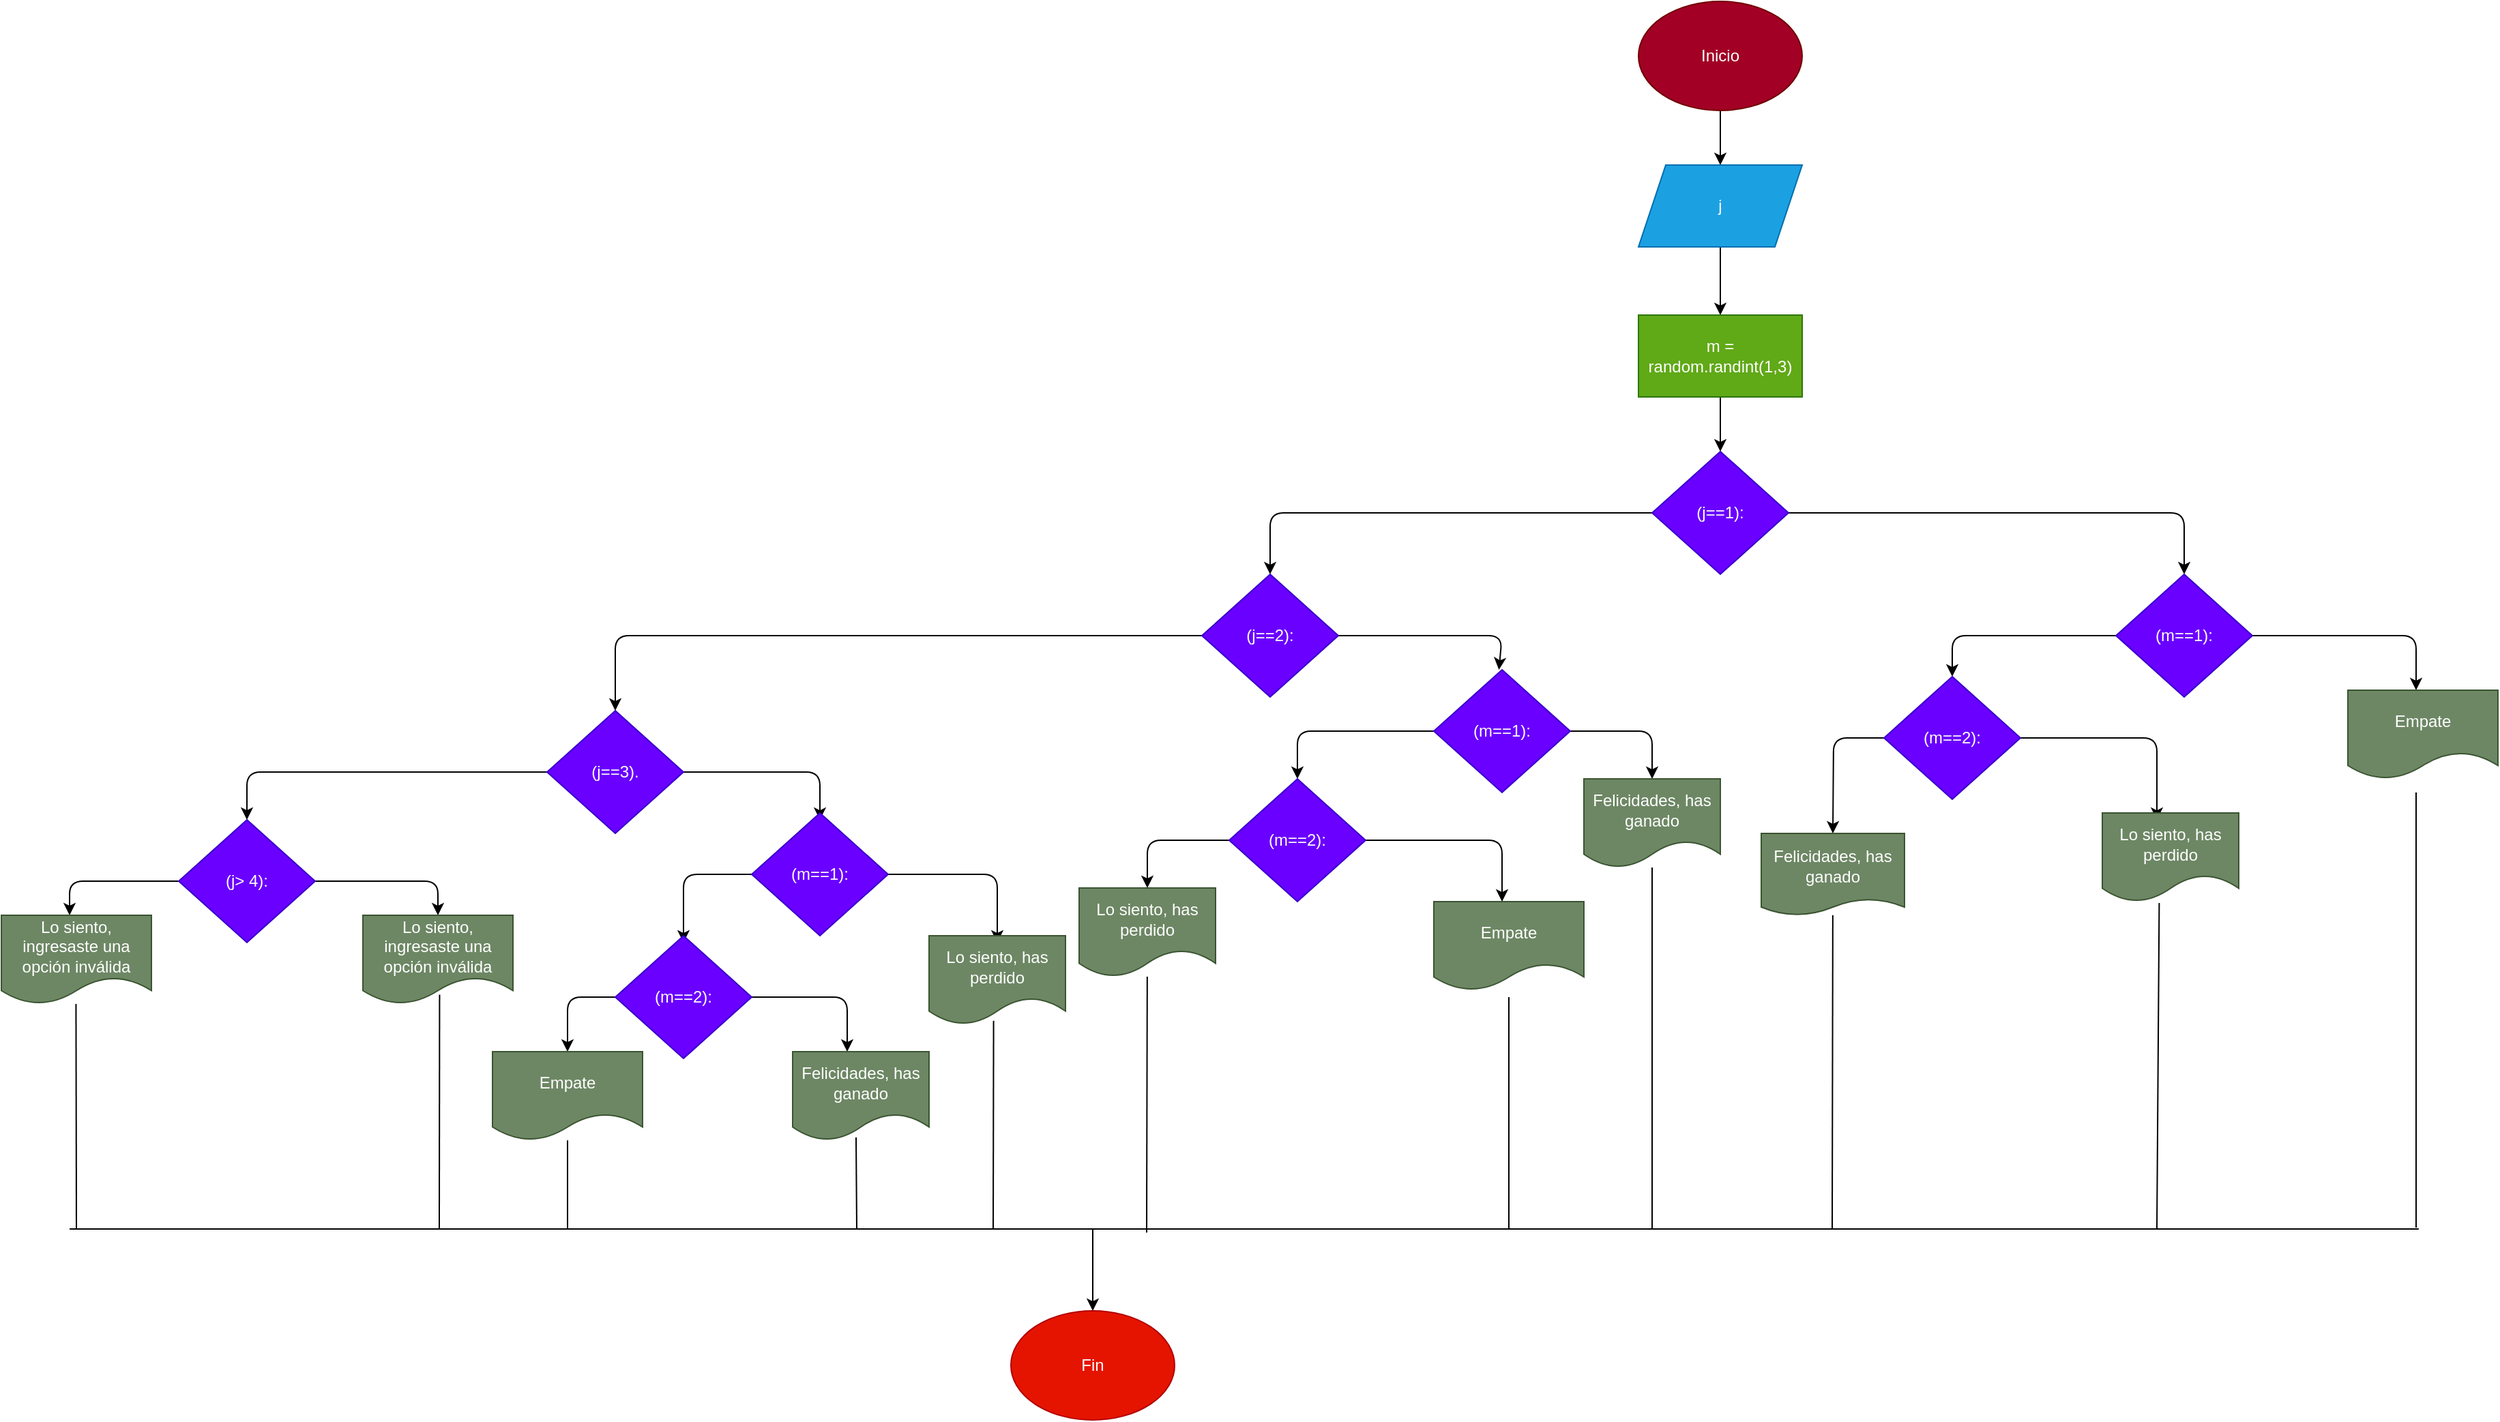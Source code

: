 <mxfile>
    <diagram id="1TzeosBHkElucf3kaA4I" name="Page-1">
        <mxGraphModel dx="788" dy="411" grid="1" gridSize="10" guides="1" tooltips="1" connect="1" arrows="1" fold="1" page="1" pageScale="1" pageWidth="827" pageHeight="1169" math="0" shadow="0">
            <root>
                <mxCell id="0"/>
                <mxCell id="1" parent="0"/>
                <mxCell id="17" value="" style="edgeStyle=none;html=1;" edge="1" parent="1" source="18" target="20">
                    <mxGeometry relative="1" as="geometry"/>
                </mxCell>
                <mxCell id="18" value="Inicio" style="ellipse;whiteSpace=wrap;html=1;fillColor=#a20025;fontColor=#ffffff;strokeColor=#6F0000;" vertex="1" parent="1">
                    <mxGeometry x="1340" y="570" width="120" height="80" as="geometry"/>
                </mxCell>
                <mxCell id="19" value="" style="edgeStyle=none;html=1;" edge="1" parent="1" source="20" target="22">
                    <mxGeometry relative="1" as="geometry"/>
                </mxCell>
                <mxCell id="20" value="j" style="shape=parallelogram;perimeter=parallelogramPerimeter;whiteSpace=wrap;html=1;fixedSize=1;fillColor=#1ba1e2;fontColor=#ffffff;strokeColor=#006EAF;" vertex="1" parent="1">
                    <mxGeometry x="1340" y="690" width="120" height="60" as="geometry"/>
                </mxCell>
                <mxCell id="21" value="" style="edgeStyle=none;html=1;" edge="1" parent="1" source="22" target="25">
                    <mxGeometry relative="1" as="geometry"/>
                </mxCell>
                <mxCell id="22" value="m = random.randint(1,3)" style="whiteSpace=wrap;html=1;fillColor=#60a917;fontColor=#ffffff;strokeColor=#2D7600;" vertex="1" parent="1">
                    <mxGeometry x="1340" y="800" width="120" height="60" as="geometry"/>
                </mxCell>
                <mxCell id="23" value="" style="edgeStyle=none;html=1;" edge="1" parent="1" source="25">
                    <mxGeometry relative="1" as="geometry">
                        <mxPoint x="1740" y="990" as="targetPoint"/>
                        <Array as="points">
                            <mxPoint x="1580" y="945"/>
                            <mxPoint x="1740" y="945"/>
                        </Array>
                    </mxGeometry>
                </mxCell>
                <mxCell id="24" style="edgeStyle=none;html=1;entryX=0.5;entryY=0;entryDx=0;entryDy=0;" edge="1" parent="1" source="25" target="35">
                    <mxGeometry relative="1" as="geometry">
                        <mxPoint x="1190" y="990" as="targetPoint"/>
                        <Array as="points">
                            <mxPoint x="1070" y="945"/>
                        </Array>
                    </mxGeometry>
                </mxCell>
                <mxCell id="25" value="(j==1):" style="rhombus;whiteSpace=wrap;html=1;fillColor=#6a00ff;fontColor=#ffffff;strokeColor=#3700CC;" vertex="1" parent="1">
                    <mxGeometry x="1350" y="900" width="100" height="90" as="geometry"/>
                </mxCell>
                <mxCell id="26" value="" style="edgeStyle=none;html=1;" edge="1" parent="1" source="28">
                    <mxGeometry relative="1" as="geometry">
                        <mxPoint x="1910" y="1075" as="targetPoint"/>
                        <Array as="points">
                            <mxPoint x="1910" y="1035"/>
                        </Array>
                    </mxGeometry>
                </mxCell>
                <mxCell id="27" value="" style="edgeStyle=none;html=1;entryX=0.5;entryY=0;entryDx=0;entryDy=0;" edge="1" parent="1" source="28" target="31">
                    <mxGeometry relative="1" as="geometry">
                        <mxPoint x="1430" y="1070" as="targetPoint"/>
                        <Array as="points">
                            <mxPoint x="1570" y="1035"/>
                        </Array>
                    </mxGeometry>
                </mxCell>
                <mxCell id="28" value="(m==1):" style="rhombus;whiteSpace=wrap;html=1;fillColor=#6a00ff;fontColor=#ffffff;strokeColor=#3700CC;" vertex="1" parent="1">
                    <mxGeometry x="1690" y="990" width="100" height="90" as="geometry"/>
                </mxCell>
                <mxCell id="29" value="" style="edgeStyle=none;html=1;entryX=0.5;entryY=0;entryDx=0;entryDy=0;" edge="1" parent="1" source="31" target="32">
                    <mxGeometry relative="1" as="geometry">
                        <mxPoint x="1300" y="1170" as="targetPoint"/>
                        <Array as="points">
                            <mxPoint x="1483" y="1110"/>
                        </Array>
                    </mxGeometry>
                </mxCell>
                <mxCell id="30" style="edgeStyle=none;html=1;entryX=0.4;entryY=0.077;entryDx=0;entryDy=0;entryPerimeter=0;" edge="1" parent="1" source="31" target="45">
                    <mxGeometry relative="1" as="geometry">
                        <mxPoint x="1720" y="1160" as="targetPoint"/>
                        <Array as="points">
                            <mxPoint x="1720" y="1110"/>
                        </Array>
                    </mxGeometry>
                </mxCell>
                <mxCell id="31" value="(m==2):" style="rhombus;whiteSpace=wrap;html=1;fillColor=#6a00ff;fontColor=#ffffff;strokeColor=#3700CC;" vertex="1" parent="1">
                    <mxGeometry x="1520" y="1065" width="100" height="90" as="geometry"/>
                </mxCell>
                <mxCell id="32" value="Felicidades, has ganado" style="shape=document;whiteSpace=wrap;html=1;boundedLbl=1;size=0.2;fillColor=#6d8764;fontColor=#ffffff;strokeColor=#3A5431;" vertex="1" parent="1">
                    <mxGeometry x="1430" y="1180" width="105" height="60" as="geometry"/>
                </mxCell>
                <mxCell id="33" value="" style="edgeStyle=none;html=1;" edge="1" parent="1" source="35">
                    <mxGeometry relative="1" as="geometry">
                        <mxPoint x="1237.727" y="1060" as="targetPoint"/>
                        <Array as="points">
                            <mxPoint x="1240" y="1035"/>
                        </Array>
                    </mxGeometry>
                </mxCell>
                <mxCell id="34" style="edgeStyle=none;html=1;entryX=0.5;entryY=0;entryDx=0;entryDy=0;" edge="1" parent="1" source="35" target="49">
                    <mxGeometry relative="1" as="geometry">
                        <mxPoint x="690" y="1090" as="targetPoint"/>
                        <Array as="points">
                            <mxPoint x="690" y="1035"/>
                            <mxPoint x="590" y="1035"/>
                        </Array>
                    </mxGeometry>
                </mxCell>
                <mxCell id="35" value="(j==2):" style="rhombus;whiteSpace=wrap;html=1;fillColor=#6a00ff;fontColor=#ffffff;strokeColor=#3700CC;" vertex="1" parent="1">
                    <mxGeometry x="1020" y="990" width="100" height="90" as="geometry"/>
                </mxCell>
                <mxCell id="36" style="edgeStyle=none;html=1;entryX=0.5;entryY=0;entryDx=0;entryDy=0;" edge="1" parent="1" source="38" target="39">
                    <mxGeometry relative="1" as="geometry">
                        <Array as="points">
                            <mxPoint x="1350" y="1105"/>
                        </Array>
                    </mxGeometry>
                </mxCell>
                <mxCell id="37" value="" style="edgeStyle=none;html=1;" edge="1" parent="1" source="38">
                    <mxGeometry relative="1" as="geometry">
                        <mxPoint x="1090" y="1140" as="targetPoint"/>
                        <Array as="points">
                            <mxPoint x="1090" y="1105"/>
                        </Array>
                    </mxGeometry>
                </mxCell>
                <mxCell id="38" value="(m==1):" style="rhombus;whiteSpace=wrap;html=1;fillColor=#6a00ff;fontColor=#ffffff;strokeColor=#3700CC;" vertex="1" parent="1">
                    <mxGeometry x="1190" y="1060" width="100" height="90" as="geometry"/>
                </mxCell>
                <mxCell id="39" value="Felicidades, has ganado" style="shape=document;whiteSpace=wrap;html=1;boundedLbl=1;fillColor=#6d8764;fontColor=#ffffff;strokeColor=#3A5431;" vertex="1" parent="1">
                    <mxGeometry x="1300" y="1140" width="100" height="65" as="geometry"/>
                </mxCell>
                <mxCell id="40" value="" style="edgeStyle=none;html=1;" edge="1" parent="1" source="42">
                    <mxGeometry relative="1" as="geometry">
                        <mxPoint x="1240" y="1230" as="targetPoint"/>
                        <Array as="points">
                            <mxPoint x="1240" y="1185"/>
                        </Array>
                    </mxGeometry>
                </mxCell>
                <mxCell id="41" style="edgeStyle=none;html=1;entryX=0.5;entryY=0;entryDx=0;entryDy=0;" edge="1" parent="1" source="42" target="44">
                    <mxGeometry relative="1" as="geometry">
                        <Array as="points">
                            <mxPoint x="980" y="1185"/>
                        </Array>
                    </mxGeometry>
                </mxCell>
                <mxCell id="42" value="(m==2):" style="rhombus;whiteSpace=wrap;html=1;fillColor=#6a00ff;fontColor=#ffffff;strokeColor=#3700CC;" vertex="1" parent="1">
                    <mxGeometry x="1040" y="1140" width="100" height="90" as="geometry"/>
                </mxCell>
                <mxCell id="43" value="Empate" style="shape=document;whiteSpace=wrap;html=1;boundedLbl=1;fillColor=#6d8764;fontColor=#ffffff;strokeColor=#3A5431;" vertex="1" parent="1">
                    <mxGeometry x="1190" y="1230" width="110" height="65" as="geometry"/>
                </mxCell>
                <mxCell id="44" value="Lo siento, has perdido" style="shape=document;whiteSpace=wrap;html=1;boundedLbl=1;fillColor=#6d8764;fontColor=#ffffff;strokeColor=#3A5431;" vertex="1" parent="1">
                    <mxGeometry x="930" y="1220" width="100" height="65" as="geometry"/>
                </mxCell>
                <mxCell id="45" value="Lo siento, has perdido" style="shape=document;whiteSpace=wrap;html=1;boundedLbl=1;fillColor=#6d8764;fontColor=#ffffff;strokeColor=#3A5431;" vertex="1" parent="1">
                    <mxGeometry x="1680" y="1165" width="100" height="65" as="geometry"/>
                </mxCell>
                <mxCell id="46" value="Empate" style="shape=document;whiteSpace=wrap;html=1;boundedLbl=1;fillColor=#6d8764;fontColor=#ffffff;strokeColor=#3A5431;" vertex="1" parent="1">
                    <mxGeometry x="1860" y="1075" width="110" height="65" as="geometry"/>
                </mxCell>
                <mxCell id="47" style="edgeStyle=none;html=1;entryX=0.5;entryY=0.056;entryDx=0;entryDy=0;entryPerimeter=0;" edge="1" parent="1" source="49" target="52">
                    <mxGeometry relative="1" as="geometry">
                        <mxPoint x="820" y="1160" as="targetPoint"/>
                        <Array as="points">
                            <mxPoint x="740" y="1135"/>
                        </Array>
                    </mxGeometry>
                </mxCell>
                <mxCell id="48" style="edgeStyle=none;html=1;entryX=0.5;entryY=0;entryDx=0;entryDy=0;" edge="1" parent="1" source="49" target="61">
                    <mxGeometry relative="1" as="geometry">
                        <mxPoint x="420" y="1170" as="targetPoint"/>
                        <Array as="points">
                            <mxPoint x="320" y="1135"/>
                        </Array>
                    </mxGeometry>
                </mxCell>
                <mxCell id="49" value="(j==3)." style="rhombus;whiteSpace=wrap;html=1;fillColor=#6a00ff;fontColor=#ffffff;strokeColor=#3700CC;" vertex="1" parent="1">
                    <mxGeometry x="540" y="1090" width="100" height="90" as="geometry"/>
                </mxCell>
                <mxCell id="50" style="edgeStyle=none;html=1;" edge="1" parent="1" source="52">
                    <mxGeometry relative="1" as="geometry">
                        <mxPoint x="870" y="1260" as="targetPoint"/>
                        <Array as="points">
                            <mxPoint x="870" y="1210"/>
                        </Array>
                    </mxGeometry>
                </mxCell>
                <mxCell id="51" style="edgeStyle=none;html=1;" edge="1" parent="1" source="52">
                    <mxGeometry relative="1" as="geometry">
                        <mxPoint x="640" y="1260" as="targetPoint"/>
                        <Array as="points">
                            <mxPoint x="640" y="1210"/>
                        </Array>
                    </mxGeometry>
                </mxCell>
                <mxCell id="52" value="(m==1):" style="rhombus;whiteSpace=wrap;html=1;fillColor=#6a00ff;fontColor=#ffffff;strokeColor=#3700CC;" vertex="1" parent="1">
                    <mxGeometry x="690" y="1165" width="100" height="90" as="geometry"/>
                </mxCell>
                <mxCell id="53" value="Lo siento, has perdido" style="shape=document;whiteSpace=wrap;html=1;boundedLbl=1;fillColor=#6d8764;fontColor=#ffffff;strokeColor=#3A5431;" vertex="1" parent="1">
                    <mxGeometry x="820" y="1255" width="100" height="65" as="geometry"/>
                </mxCell>
                <mxCell id="54" style="edgeStyle=none;html=1;" edge="1" parent="1" source="56">
                    <mxGeometry relative="1" as="geometry">
                        <mxPoint x="760" y="1340" as="targetPoint"/>
                        <Array as="points">
                            <mxPoint x="760" y="1300"/>
                        </Array>
                    </mxGeometry>
                </mxCell>
                <mxCell id="55" style="edgeStyle=none;html=1;entryX=0.5;entryY=0;entryDx=0;entryDy=0;fontColor=#666600;" edge="1" parent="1" source="56" target="58">
                    <mxGeometry relative="1" as="geometry">
                        <Array as="points">
                            <mxPoint x="555" y="1300"/>
                        </Array>
                    </mxGeometry>
                </mxCell>
                <mxCell id="56" value="(m==2):" style="rhombus;whiteSpace=wrap;html=1;fillColor=#6a00ff;fontColor=#ffffff;strokeColor=#3700CC;" vertex="1" parent="1">
                    <mxGeometry x="590" y="1255" width="100" height="90" as="geometry"/>
                </mxCell>
                <mxCell id="57" value="Felicidades, has ganado" style="shape=document;whiteSpace=wrap;html=1;boundedLbl=1;fillColor=#6d8764;fontColor=#ffffff;strokeColor=#3A5431;" vertex="1" parent="1">
                    <mxGeometry x="720" y="1340" width="100" height="65" as="geometry"/>
                </mxCell>
                <mxCell id="58" value="Empate" style="shape=document;whiteSpace=wrap;html=1;boundedLbl=1;fillColor=#6d8764;fontColor=#ffffff;strokeColor=#3A5431;" vertex="1" parent="1">
                    <mxGeometry x="500" y="1340" width="110" height="65" as="geometry"/>
                </mxCell>
                <mxCell id="59" style="edgeStyle=none;html=1;" edge="1" parent="1" source="61">
                    <mxGeometry relative="1" as="geometry">
                        <mxPoint x="460" y="1240" as="targetPoint"/>
                        <Array as="points">
                            <mxPoint x="460" y="1215"/>
                        </Array>
                    </mxGeometry>
                </mxCell>
                <mxCell id="60" style="edgeStyle=none;html=1;" edge="1" parent="1" source="61">
                    <mxGeometry relative="1" as="geometry">
                        <mxPoint x="190" y="1240" as="targetPoint"/>
                        <Array as="points">
                            <mxPoint x="190" y="1215"/>
                        </Array>
                    </mxGeometry>
                </mxCell>
                <mxCell id="61" value="(j&amp;gt; 4):" style="rhombus;whiteSpace=wrap;html=1;fillColor=#6a00ff;fontColor=#ffffff;strokeColor=#3700CC;" vertex="1" parent="1">
                    <mxGeometry x="270" y="1170" width="100" height="90" as="geometry"/>
                </mxCell>
                <mxCell id="62" value="Lo siento, ingresaste una opción inválida" style="shape=document;whiteSpace=wrap;html=1;boundedLbl=1;fillColor=#6d8764;fontColor=#ffffff;strokeColor=#3A5431;" vertex="1" parent="1">
                    <mxGeometry x="405" y="1240" width="110" height="65" as="geometry"/>
                </mxCell>
                <mxCell id="63" value="Lo siento, ingresaste una opción inválida" style="shape=document;whiteSpace=wrap;html=1;boundedLbl=1;fillColor=#6d8764;fontColor=#ffffff;strokeColor=#3A5431;" vertex="1" parent="1">
                    <mxGeometry x="140" y="1240" width="110" height="65" as="geometry"/>
                </mxCell>
                <mxCell id="64" value="" style="endArrow=none;html=1;" edge="1" parent="1" target="58">
                    <mxGeometry width="50" height="50" relative="1" as="geometry">
                        <mxPoint x="555" y="1470" as="sourcePoint"/>
                        <mxPoint x="580" y="1420" as="targetPoint"/>
                    </mxGeometry>
                </mxCell>
                <mxCell id="65" value="" style="endArrow=none;html=1;entryX=0.465;entryY=0.967;entryDx=0;entryDy=0;entryPerimeter=0;" edge="1" parent="1" target="57">
                    <mxGeometry width="50" height="50" relative="1" as="geometry">
                        <mxPoint x="767" y="1470" as="sourcePoint"/>
                        <mxPoint x="565" y="1415" as="targetPoint"/>
                    </mxGeometry>
                </mxCell>
                <mxCell id="66" value="" style="endArrow=none;html=1;entryX=0.511;entryY=0.896;entryDx=0;entryDy=0;entryPerimeter=0;" edge="1" parent="1" target="62">
                    <mxGeometry width="50" height="50" relative="1" as="geometry">
                        <mxPoint x="461" y="1470" as="sourcePoint"/>
                        <mxPoint x="565" y="1415" as="targetPoint"/>
                        <Array as="points"/>
                    </mxGeometry>
                </mxCell>
                <mxCell id="67" value="" style="endArrow=none;html=1;entryX=0.511;entryY=0.896;entryDx=0;entryDy=0;entryPerimeter=0;" edge="1" parent="1">
                    <mxGeometry width="50" height="50" relative="1" as="geometry">
                        <mxPoint x="195" y="1470" as="sourcePoint"/>
                        <mxPoint x="194.71" y="1305" as="targetPoint"/>
                        <Array as="points"/>
                    </mxGeometry>
                </mxCell>
                <mxCell id="68" value="" style="endArrow=none;html=1;entryX=0.473;entryY=0.96;entryDx=0;entryDy=0;entryPerimeter=0;" edge="1" parent="1" target="53">
                    <mxGeometry width="50" height="50" relative="1" as="geometry">
                        <mxPoint x="867" y="1470" as="sourcePoint"/>
                        <mxPoint x="880" y="1410" as="targetPoint"/>
                    </mxGeometry>
                </mxCell>
                <mxCell id="69" value="" style="endArrow=none;html=1;" edge="1" parent="1" target="44">
                    <mxGeometry width="50" height="50" relative="1" as="geometry">
                        <mxPoint x="979.5" y="1472.6" as="sourcePoint"/>
                        <mxPoint x="979.8" y="1320" as="targetPoint"/>
                    </mxGeometry>
                </mxCell>
                <mxCell id="70" value="" style="endArrow=none;html=1;" edge="1" parent="1">
                    <mxGeometry width="50" height="50" relative="1" as="geometry">
                        <mxPoint x="1245" y="1470" as="sourcePoint"/>
                        <mxPoint x="1245" y="1300" as="targetPoint"/>
                    </mxGeometry>
                </mxCell>
                <mxCell id="71" value="" style="endArrow=none;html=1;" edge="1" parent="1" target="39">
                    <mxGeometry width="50" height="50" relative="1" as="geometry">
                        <mxPoint x="1350" y="1470" as="sourcePoint"/>
                        <mxPoint x="1349.5" y="1295" as="targetPoint"/>
                    </mxGeometry>
                </mxCell>
                <mxCell id="72" value="" style="endArrow=none;html=1;" edge="1" parent="1" target="32">
                    <mxGeometry width="50" height="50" relative="1" as="geometry">
                        <mxPoint x="1482" y="1470" as="sourcePoint"/>
                        <mxPoint x="1482" y="1205" as="targetPoint"/>
                    </mxGeometry>
                </mxCell>
                <mxCell id="73" value="" style="endArrow=none;html=1;entryX=0.417;entryY=1.016;entryDx=0;entryDy=0;entryPerimeter=0;" edge="1" parent="1" target="45">
                    <mxGeometry width="50" height="50" relative="1" as="geometry">
                        <mxPoint x="1720" y="1470" as="sourcePoint"/>
                        <mxPoint x="1720.442" y="1240" as="targetPoint"/>
                    </mxGeometry>
                </mxCell>
                <mxCell id="74" value="" style="endArrow=none;html=1;" edge="1" parent="1">
                    <mxGeometry width="50" height="50" relative="1" as="geometry">
                        <mxPoint x="1910" y="1468.96" as="sourcePoint"/>
                        <mxPoint x="1910" y="1150" as="targetPoint"/>
                    </mxGeometry>
                </mxCell>
                <mxCell id="75" value="" style="endArrow=none;html=1;" edge="1" parent="1">
                    <mxGeometry width="50" height="50" relative="1" as="geometry">
                        <mxPoint x="190" y="1470" as="sourcePoint"/>
                        <mxPoint x="1911.92" y="1470" as="targetPoint"/>
                    </mxGeometry>
                </mxCell>
                <mxCell id="76" value="" style="endArrow=classic;html=1;" edge="1" parent="1">
                    <mxGeometry width="50" height="50" relative="1" as="geometry">
                        <mxPoint x="940" y="1470" as="sourcePoint"/>
                        <mxPoint x="940" y="1530" as="targetPoint"/>
                    </mxGeometry>
                </mxCell>
                <mxCell id="77" value="Fin" style="ellipse;whiteSpace=wrap;html=1;fillColor=#e51400;fontColor=#ffffff;strokeColor=#B20000;" vertex="1" parent="1">
                    <mxGeometry x="880" y="1530" width="120" height="80" as="geometry"/>
                </mxCell>
            </root>
        </mxGraphModel>
    </diagram>
</mxfile>